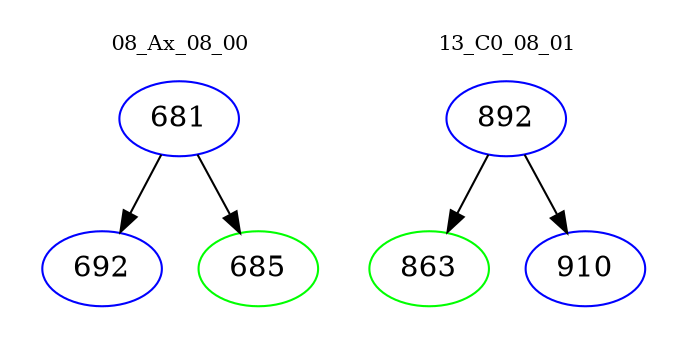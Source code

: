 digraph{
subgraph cluster_0 {
color = white
label = "08_Ax_08_00";
fontsize=10;
T0_681 [label="681", color="blue"]
T0_681 -> T0_692 [color="black"]
T0_692 [label="692", color="blue"]
T0_681 -> T0_685 [color="black"]
T0_685 [label="685", color="green"]
}
subgraph cluster_1 {
color = white
label = "13_C0_08_01";
fontsize=10;
T1_892 [label="892", color="blue"]
T1_892 -> T1_863 [color="black"]
T1_863 [label="863", color="green"]
T1_892 -> T1_910 [color="black"]
T1_910 [label="910", color="blue"]
}
}
